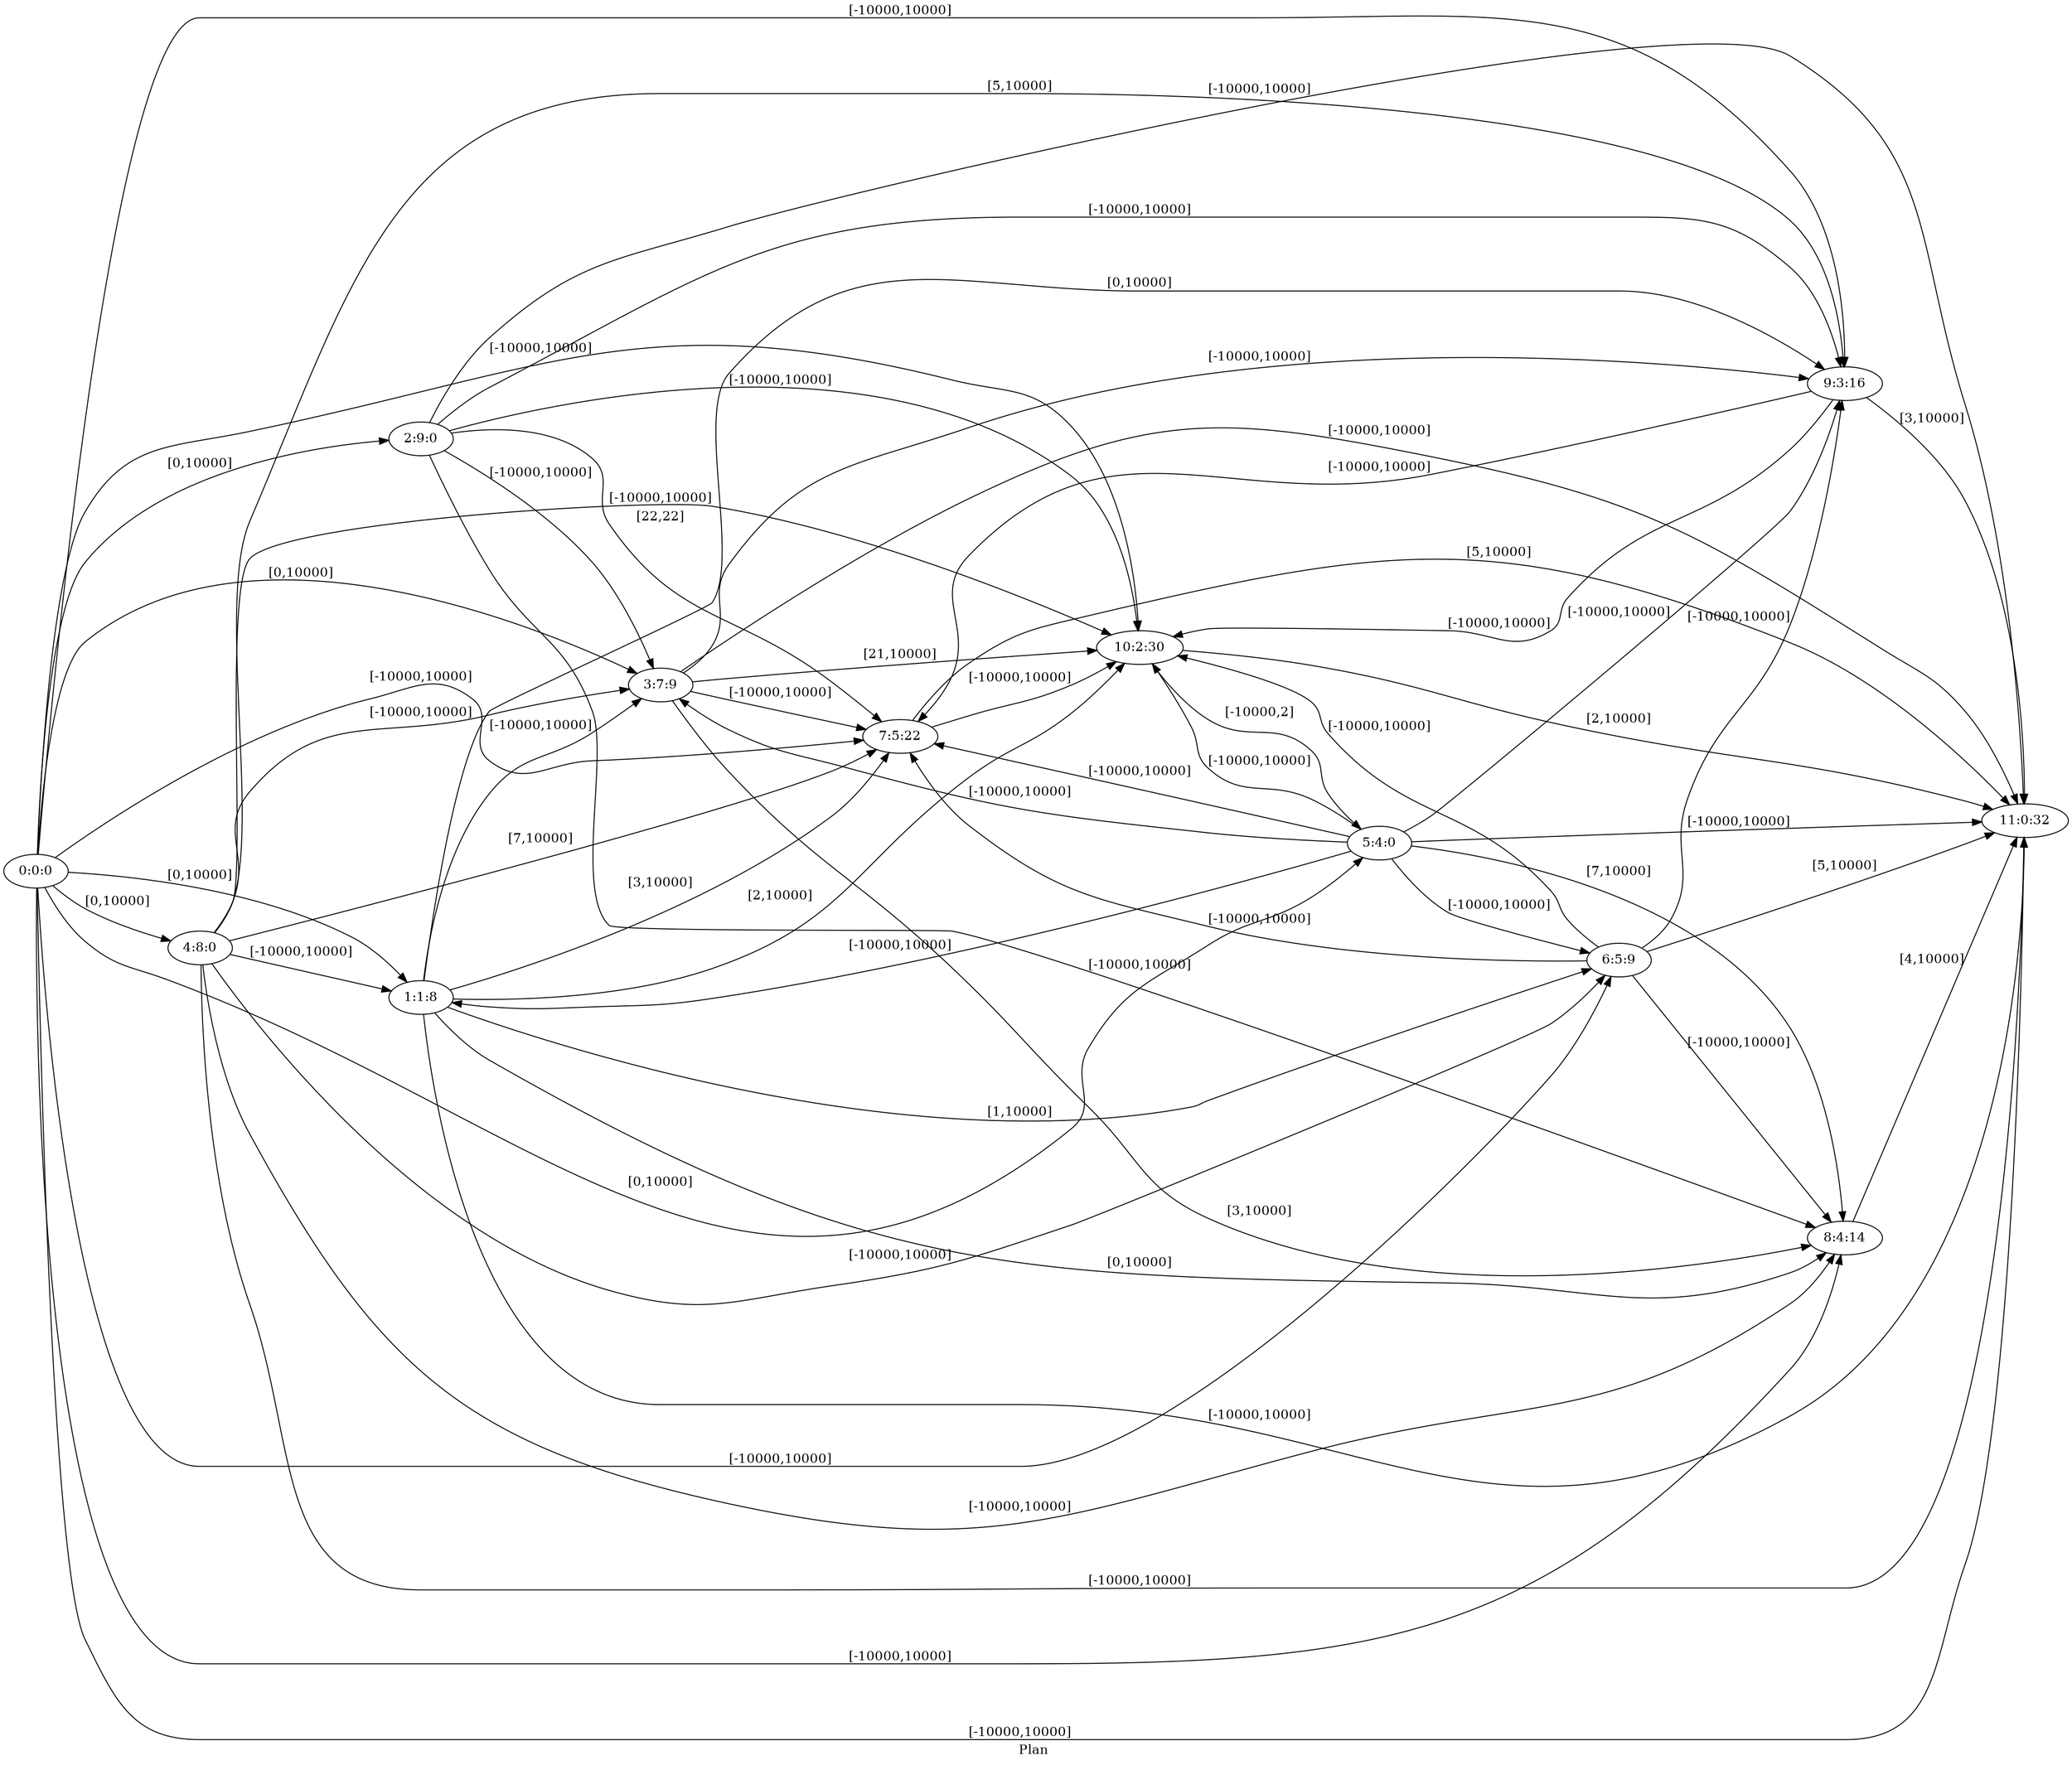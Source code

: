 digraph G {
 rankdir = LR;
 nodesep = .45; 
 size = 30;
label="Plan ";
 fldt = 0.755599;
"0:0:0"->"1:1:8"[ label = "[0,10000]"];
"0:0:0"->"2:9:0"[ label = "[0,10000]"];
"0:0:0"->"3:7:9"[ label = "[0,10000]"];
"0:0:0"->"4:8:0"[ label = "[0,10000]"];
"0:0:0"->"5:4:0"[ label = "[0,10000]"];
"0:0:0"->"6:5:9"[ label = "[-10000,10000]"];
"0:0:0"->"7:5:22"[ label = "[-10000,10000]"];
"0:0:0"->"8:4:14"[ label = "[-10000,10000]"];
"0:0:0"->"9:3:16"[ label = "[-10000,10000]"];
"0:0:0"->"10:2:30"[ label = "[-10000,10000]"];
"0:0:0"->"11:0:32"[ label = "[-10000,10000]"];
"1:1:8"->"3:7:9"[ label = "[-10000,10000]"];
"1:1:8"->"6:5:9"[ label = "[1,10000]"];
"1:1:8"->"7:5:22"[ label = "[3,10000]"];
"1:1:8"->"8:4:14"[ label = "[0,10000]"];
"1:1:8"->"9:3:16"[ label = "[0,10000]"];
"1:1:8"->"10:2:30"[ label = "[2,10000]"];
"1:1:8"->"11:0:32"[ label = "[-10000,10000]"];
"2:9:0"->"3:7:9"[ label = "[-10000,10000]"];
"2:9:0"->"7:5:22"[ label = "[22,22]"];
"2:9:0"->"8:4:14"[ label = "[-10000,10000]"];
"2:9:0"->"9:3:16"[ label = "[-10000,10000]"];
"2:9:0"->"10:2:30"[ label = "[-10000,10000]"];
"2:9:0"->"11:0:32"[ label = "[-10000,10000]"];
"3:7:9"->"7:5:22"[ label = "[-10000,10000]"];
"3:7:9"->"8:4:14"[ label = "[3,10000]"];
"3:7:9"->"9:3:16"[ label = "[-10000,10000]"];
"3:7:9"->"10:2:30"[ label = "[21,10000]"];
"3:7:9"->"11:0:32"[ label = "[-10000,10000]"];
"4:8:0"->"1:1:8"[ label = "[-10000,10000]"];
"4:8:0"->"3:7:9"[ label = "[-10000,10000]"];
"4:8:0"->"6:5:9"[ label = "[-10000,10000]"];
"4:8:0"->"7:5:22"[ label = "[7,10000]"];
"4:8:0"->"8:4:14"[ label = "[-10000,10000]"];
"4:8:0"->"9:3:16"[ label = "[5,10000]"];
"4:8:0"->"10:2:30"[ label = "[-10000,10000]"];
"4:8:0"->"11:0:32"[ label = "[-10000,10000]"];
"5:4:0"->"1:1:8"[ label = "[-10000,10000]"];
"5:4:0"->"3:7:9"[ label = "[-10000,10000]"];
"5:4:0"->"6:5:9"[ label = "[-10000,10000]"];
"5:4:0"->"7:5:22"[ label = "[-10000,10000]"];
"5:4:0"->"8:4:14"[ label = "[7,10000]"];
"5:4:0"->"9:3:16"[ label = "[-10000,10000]"];
"5:4:0"->"10:2:30"[ label = "[-10000,10000]"];
"5:4:0"->"11:0:32"[ label = "[-10000,10000]"];
"6:5:9"->"7:5:22"[ label = "[-10000,10000]"];
"6:5:9"->"8:4:14"[ label = "[-10000,10000]"];
"6:5:9"->"9:3:16"[ label = "[-10000,10000]"];
"6:5:9"->"10:2:30"[ label = "[-10000,10000]"];
"6:5:9"->"11:0:32"[ label = "[5,10000]"];
"7:5:22"->"10:2:30"[ label = "[-10000,10000]"];
"7:5:22"->"11:0:32"[ label = "[5,10000]"];
"8:4:14"->"11:0:32"[ label = "[4,10000]"];
"9:3:16"->"7:5:22"[ label = "[-10000,10000]"];
"9:3:16"->"10:2:30"[ label = "[-10000,10000]"];
"9:3:16"->"11:0:32"[ label = "[3,10000]"];
"10:2:30"->"5:4:0"[ label = "[-10000,2]"];
"10:2:30"->"11:0:32"[ label = "[2,10000]"];
}
